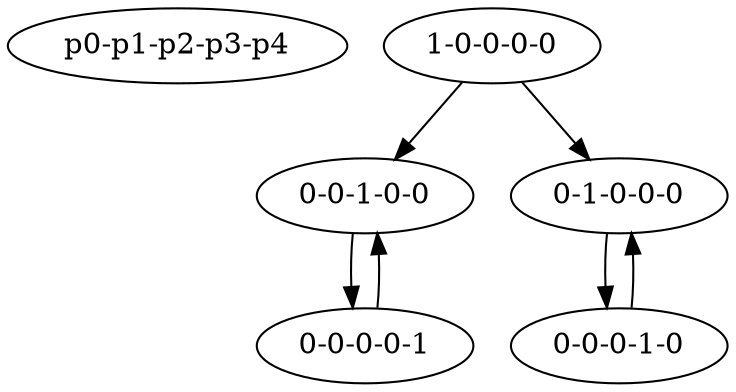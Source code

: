 
    digraph {
        "p0-p1-p2-p3-p4"
         "0-0-1-0-0" -> "0-0-0-0-1"
		 "0-1-0-0-0" -> "0-0-0-1-0"
		 "0-0-0-0-1" -> "0-0-1-0-0"
		 "0-0-0-1-0" -> "0-1-0-0-0"
		 "1-0-0-0-0" -> "0-1-0-0-0";
 "1-0-0-0-0" -> "0-0-1-0-0"
    }
